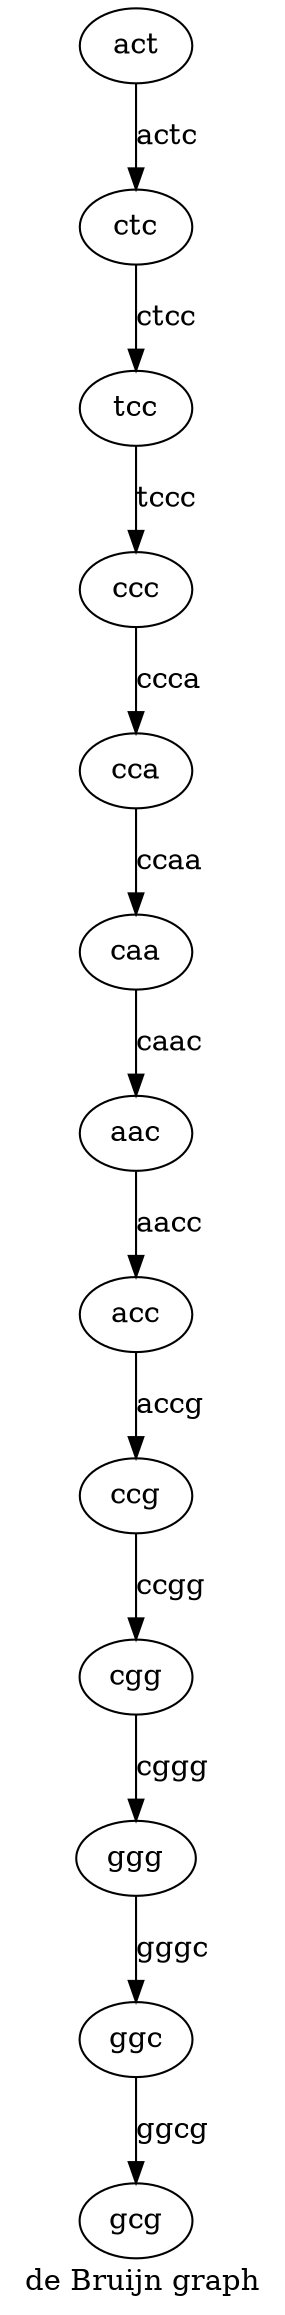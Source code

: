 digraph {
label="de Bruijn graph"
ccg->cgg[label=ccgg];
cgg->ggg[label=cggg];
aac->acc[label=aacc];
acc->ccg[label=accg];
ggg->ggc[label=gggc];
ggc->gcg[label=ggcg];
tcc->ccc[label=tccc];
ccc->cca[label=ccca];
caa->aac[label=caac];
cca->caa[label=ccaa];
act->ctc[label=actc];
ctc->tcc[label=ctcc];
}
